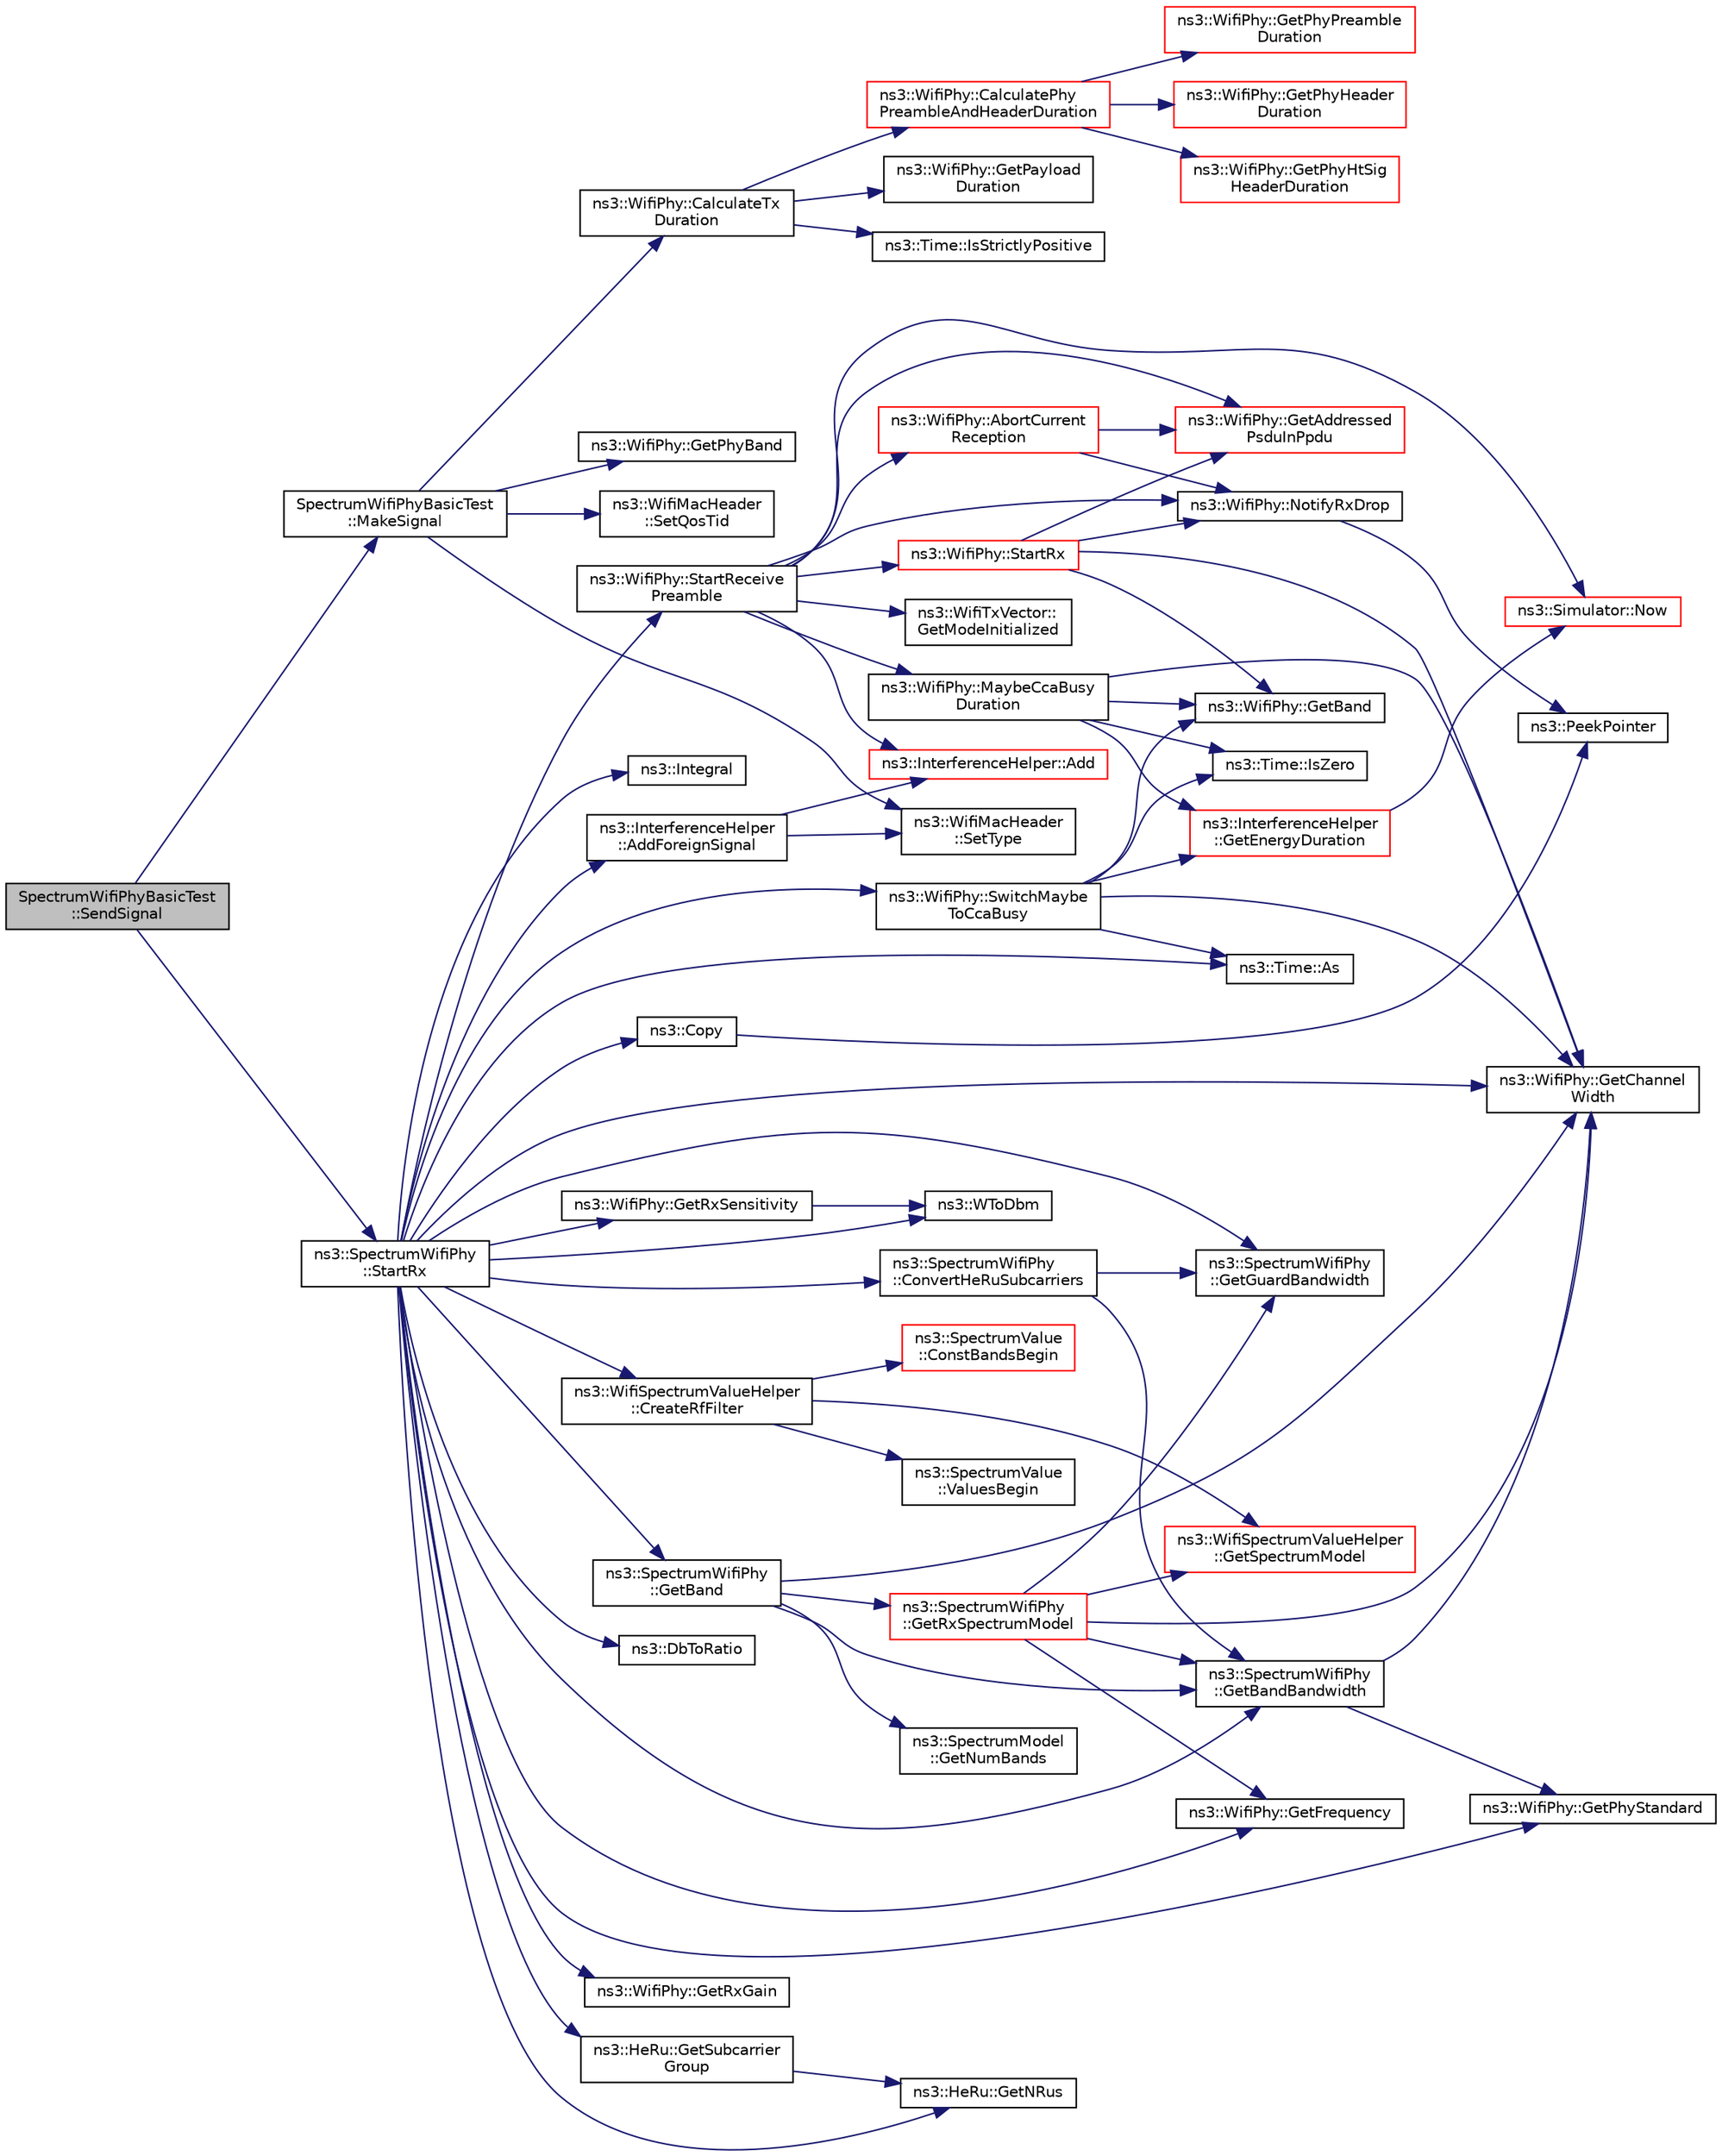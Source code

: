digraph "SpectrumWifiPhyBasicTest::SendSignal"
{
 // LATEX_PDF_SIZE
  edge [fontname="Helvetica",fontsize="10",labelfontname="Helvetica",labelfontsize="10"];
  node [fontname="Helvetica",fontsize="10",shape=record];
  rankdir="LR";
  Node1 [label="SpectrumWifiPhyBasicTest\l::SendSignal",height=0.2,width=0.4,color="black", fillcolor="grey75", style="filled", fontcolor="black",tooltip="Send signal function."];
  Node1 -> Node2 [color="midnightblue",fontsize="10",style="solid",fontname="Helvetica"];
  Node2 [label="SpectrumWifiPhyBasicTest\l::MakeSignal",height=0.2,width=0.4,color="black", fillcolor="white", style="filled",URL="$class_spectrum_wifi_phy_basic_test.html#a131420d781cf323bd84a848053a2fa6e",tooltip="Make signal function."];
  Node2 -> Node3 [color="midnightblue",fontsize="10",style="solid",fontname="Helvetica"];
  Node3 [label="ns3::WifiPhy::CalculateTx\lDuration",height=0.2,width=0.4,color="black", fillcolor="white", style="filled",URL="$classns3_1_1_wifi_phy.html#ab05d00f449ae33a33eb7a5bc2a6a5cc5",tooltip=" "];
  Node3 -> Node4 [color="midnightblue",fontsize="10",style="solid",fontname="Helvetica"];
  Node4 [label="ns3::WifiPhy::CalculatePhy\lPreambleAndHeaderDuration",height=0.2,width=0.4,color="red", fillcolor="white", style="filled",URL="$classns3_1_1_wifi_phy.html#a1793e6110ca3623131def396f487c11d",tooltip=" "];
  Node4 -> Node5 [color="midnightblue",fontsize="10",style="solid",fontname="Helvetica"];
  Node5 [label="ns3::WifiPhy::GetPhyHeader\lDuration",height=0.2,width=0.4,color="red", fillcolor="white", style="filled",URL="$classns3_1_1_wifi_phy.html#aa3d6056d67327dc5a757e5e49f68ab37",tooltip=" "];
  Node4 -> Node27 [color="midnightblue",fontsize="10",style="solid",fontname="Helvetica"];
  Node27 [label="ns3::WifiPhy::GetPhyHtSig\lHeaderDuration",height=0.2,width=0.4,color="red", fillcolor="white", style="filled",URL="$classns3_1_1_wifi_phy.html#a89565e4a68b394ce2a3395e8eba5b01e",tooltip=" "];
  Node4 -> Node28 [color="midnightblue",fontsize="10",style="solid",fontname="Helvetica"];
  Node28 [label="ns3::WifiPhy::GetPhyPreamble\lDuration",height=0.2,width=0.4,color="red", fillcolor="white", style="filled",URL="$classns3_1_1_wifi_phy.html#a9e4f1e101f3b4fdfdad3f4c470a16a6f",tooltip=" "];
  Node3 -> Node35 [color="midnightblue",fontsize="10",style="solid",fontname="Helvetica"];
  Node35 [label="ns3::WifiPhy::GetPayload\lDuration",height=0.2,width=0.4,color="black", fillcolor="white", style="filled",URL="$classns3_1_1_wifi_phy.html#a94ebbcb2b53ed10974ebf34a234b4bb6",tooltip=" "];
  Node3 -> Node36 [color="midnightblue",fontsize="10",style="solid",fontname="Helvetica"];
  Node36 [label="ns3::Time::IsStrictlyPositive",height=0.2,width=0.4,color="black", fillcolor="white", style="filled",URL="$classns3_1_1_time.html#a0d01aeab2308df799ea2f340d816d4c5",tooltip="Exactly equivalent to t > 0."];
  Node2 -> Node37 [color="midnightblue",fontsize="10",style="solid",fontname="Helvetica"];
  Node37 [label="ns3::WifiPhy::GetPhyBand",height=0.2,width=0.4,color="black", fillcolor="white", style="filled",URL="$classns3_1_1_wifi_phy.html#a2b02fa39810ecab33690e7a83660964f",tooltip="Get the configured Wi-Fi band."];
  Node2 -> Node38 [color="midnightblue",fontsize="10",style="solid",fontname="Helvetica"];
  Node38 [label="ns3::WifiMacHeader\l::SetQosTid",height=0.2,width=0.4,color="black", fillcolor="white", style="filled",URL="$classns3_1_1_wifi_mac_header.html#a84a98932f5b66cca86bdfaa9cb1bcf7b",tooltip="Set the TID for the QoS header."];
  Node2 -> Node39 [color="midnightblue",fontsize="10",style="solid",fontname="Helvetica"];
  Node39 [label="ns3::WifiMacHeader\l::SetType",height=0.2,width=0.4,color="black", fillcolor="white", style="filled",URL="$classns3_1_1_wifi_mac_header.html#a71172371f11f1cfcb3912bb03134c285",tooltip="Set Type/Subtype values with the correct values depending on the given type."];
  Node1 -> Node40 [color="midnightblue",fontsize="10",style="solid",fontname="Helvetica"];
  Node40 [label="ns3::SpectrumWifiPhy\l::StartRx",height=0.2,width=0.4,color="black", fillcolor="white", style="filled",URL="$classns3_1_1_spectrum_wifi_phy.html#aead1ebdbaf59361928cd6ffa7abc3161",tooltip="Input method for delivering a signal from the spectrum channel and low-level PHY interface to this Sp..."];
  Node40 -> Node41 [color="midnightblue",fontsize="10",style="solid",fontname="Helvetica"];
  Node41 [label="ns3::InterferenceHelper\l::AddForeignSignal",height=0.2,width=0.4,color="black", fillcolor="white", style="filled",URL="$classns3_1_1_interference_helper.html#a7266c7d6c1f2eabe7bcc08a98a5e9331",tooltip="Add a non-Wifi signal to interference helper."];
  Node41 -> Node42 [color="midnightblue",fontsize="10",style="solid",fontname="Helvetica"];
  Node42 [label="ns3::InterferenceHelper::Add",height=0.2,width=0.4,color="red", fillcolor="white", style="filled",URL="$classns3_1_1_interference_helper.html#ab51b8d7583a1e2d659fccf4f4d406ec6",tooltip="Add the PPDU-related signal to interference helper."];
  Node41 -> Node39 [color="midnightblue",fontsize="10",style="solid",fontname="Helvetica"];
  Node40 -> Node47 [color="midnightblue",fontsize="10",style="solid",fontname="Helvetica"];
  Node47 [label="ns3::Time::As",height=0.2,width=0.4,color="black", fillcolor="white", style="filled",URL="$classns3_1_1_time.html#ad5198e31c2512226ca0e58b31fad7fd0",tooltip="Attach a unit to a Time, to facilitate output in a specific unit."];
  Node40 -> Node48 [color="midnightblue",fontsize="10",style="solid",fontname="Helvetica"];
  Node48 [label="ns3::SpectrumWifiPhy\l::ConvertHeRuSubcarriers",height=0.2,width=0.4,color="black", fillcolor="white", style="filled",URL="$classns3_1_1_spectrum_wifi_phy.html#aff1f13df5cb050725a5bca70ad7455d3",tooltip=" "];
  Node48 -> Node49 [color="midnightblue",fontsize="10",style="solid",fontname="Helvetica"];
  Node49 [label="ns3::SpectrumWifiPhy\l::GetBandBandwidth",height=0.2,width=0.4,color="black", fillcolor="white", style="filled",URL="$classns3_1_1_spectrum_wifi_phy.html#a41a29304f5453abfbc59872f6725aa56",tooltip=" "];
  Node49 -> Node50 [color="midnightblue",fontsize="10",style="solid",fontname="Helvetica"];
  Node50 [label="ns3::WifiPhy::GetChannel\lWidth",height=0.2,width=0.4,color="black", fillcolor="white", style="filled",URL="$classns3_1_1_wifi_phy.html#af55a96fc67e724abd99aeaeab826187f",tooltip=" "];
  Node49 -> Node51 [color="midnightblue",fontsize="10",style="solid",fontname="Helvetica"];
  Node51 [label="ns3::WifiPhy::GetPhyStandard",height=0.2,width=0.4,color="black", fillcolor="white", style="filled",URL="$classns3_1_1_wifi_phy.html#a74592831f3eccb4d570a0e3d82940817",tooltip="Get the configured Wi-Fi standard."];
  Node48 -> Node52 [color="midnightblue",fontsize="10",style="solid",fontname="Helvetica"];
  Node52 [label="ns3::SpectrumWifiPhy\l::GetGuardBandwidth",height=0.2,width=0.4,color="black", fillcolor="white", style="filled",URL="$classns3_1_1_spectrum_wifi_phy.html#a47d771005e6886bc1ec0d4bbe4f433ba",tooltip=" "];
  Node40 -> Node53 [color="midnightblue",fontsize="10",style="solid",fontname="Helvetica"];
  Node53 [label="ns3::Copy",height=0.2,width=0.4,color="black", fillcolor="white", style="filled",URL="$namespacens3.html#a952d99f6d759fee74dda19f308451bc1",tooltip="Return a deep copy of a Ptr."];
  Node53 -> Node54 [color="midnightblue",fontsize="10",style="solid",fontname="Helvetica"];
  Node54 [label="ns3::PeekPointer",height=0.2,width=0.4,color="black", fillcolor="white", style="filled",URL="$namespacens3.html#af2a7557fe9afdd98d8f6f8f6e412cf5a",tooltip=" "];
  Node40 -> Node55 [color="midnightblue",fontsize="10",style="solid",fontname="Helvetica"];
  Node55 [label="ns3::WifiSpectrumValueHelper\l::CreateRfFilter",height=0.2,width=0.4,color="black", fillcolor="white", style="filled",URL="$classns3_1_1_wifi_spectrum_value_helper.html#af9baff9dc6d17faa49304680616fd327",tooltip="Create a spectral density corresponding to the RF filter."];
  Node55 -> Node56 [color="midnightblue",fontsize="10",style="solid",fontname="Helvetica"];
  Node56 [label="ns3::SpectrumValue\l::ConstBandsBegin",height=0.2,width=0.4,color="red", fillcolor="white", style="filled",URL="$classns3_1_1_spectrum_value.html#a501f15b406f5a39f71356e3b79072b5b",tooltip=" "];
  Node55 -> Node58 [color="midnightblue",fontsize="10",style="solid",fontname="Helvetica"];
  Node58 [label="ns3::WifiSpectrumValueHelper\l::GetSpectrumModel",height=0.2,width=0.4,color="red", fillcolor="white", style="filled",URL="$classns3_1_1_wifi_spectrum_value_helper.html#a81866460c45fba7db3fcc41b772e17f1",tooltip="Return a SpectrumModel instance corresponding to the center frequency and channel width."];
  Node55 -> Node61 [color="midnightblue",fontsize="10",style="solid",fontname="Helvetica"];
  Node61 [label="ns3::SpectrumValue\l::ValuesBegin",height=0.2,width=0.4,color="black", fillcolor="white", style="filled",URL="$classns3_1_1_spectrum_value.html#a3b1adae7ee52561bf560d7b604d9947d",tooltip=" "];
  Node40 -> Node62 [color="midnightblue",fontsize="10",style="solid",fontname="Helvetica"];
  Node62 [label="ns3::DbToRatio",height=0.2,width=0.4,color="black", fillcolor="white", style="filled",URL="$namespacens3.html#ad82c32f157b4f17d3165d6565697b64d",tooltip="Convert from dB to ratio."];
  Node40 -> Node63 [color="midnightblue",fontsize="10",style="solid",fontname="Helvetica"];
  Node63 [label="ns3::SpectrumWifiPhy\l::GetBand",height=0.2,width=0.4,color="black", fillcolor="white", style="filled",URL="$classns3_1_1_spectrum_wifi_phy.html#a5d5b3b3a00a0e571cd51b62dab5790db",tooltip="Get the start band index and the stop band index for a given band."];
  Node63 -> Node49 [color="midnightblue",fontsize="10",style="solid",fontname="Helvetica"];
  Node63 -> Node50 [color="midnightblue",fontsize="10",style="solid",fontname="Helvetica"];
  Node63 -> Node64 [color="midnightblue",fontsize="10",style="solid",fontname="Helvetica"];
  Node64 [label="ns3::SpectrumModel\l::GetNumBands",height=0.2,width=0.4,color="black", fillcolor="white", style="filled",URL="$classns3_1_1_spectrum_model.html#a87535fb130f405c7537e963063c0deb8",tooltip=" "];
  Node63 -> Node65 [color="midnightblue",fontsize="10",style="solid",fontname="Helvetica"];
  Node65 [label="ns3::SpectrumWifiPhy\l::GetRxSpectrumModel",height=0.2,width=0.4,color="red", fillcolor="white", style="filled",URL="$classns3_1_1_spectrum_wifi_phy.html#acf0b11dce74dc51c4b62c36517d07a9f",tooltip=" "];
  Node65 -> Node49 [color="midnightblue",fontsize="10",style="solid",fontname="Helvetica"];
  Node65 -> Node50 [color="midnightblue",fontsize="10",style="solid",fontname="Helvetica"];
  Node65 -> Node66 [color="midnightblue",fontsize="10",style="solid",fontname="Helvetica"];
  Node66 [label="ns3::WifiPhy::GetFrequency",height=0.2,width=0.4,color="black", fillcolor="white", style="filled",URL="$classns3_1_1_wifi_phy.html#afca470e272ec5c3126da63c0a6102f4c",tooltip=" "];
  Node65 -> Node52 [color="midnightblue",fontsize="10",style="solid",fontname="Helvetica"];
  Node65 -> Node58 [color="midnightblue",fontsize="10",style="solid",fontname="Helvetica"];
  Node40 -> Node49 [color="midnightblue",fontsize="10",style="solid",fontname="Helvetica"];
  Node40 -> Node50 [color="midnightblue",fontsize="10",style="solid",fontname="Helvetica"];
  Node40 -> Node66 [color="midnightblue",fontsize="10",style="solid",fontname="Helvetica"];
  Node40 -> Node52 [color="midnightblue",fontsize="10",style="solid",fontname="Helvetica"];
  Node40 -> Node69 [color="midnightblue",fontsize="10",style="solid",fontname="Helvetica"];
  Node69 [label="ns3::HeRu::GetNRus",height=0.2,width=0.4,color="black", fillcolor="white", style="filled",URL="$classns3_1_1_he_ru.html#a71cc57e71a9a37d652fcd25ab9d5140b",tooltip="Get the number of distinct RUs of the given type (number of tones) available in a HE PPDU of the give..."];
  Node40 -> Node51 [color="midnightblue",fontsize="10",style="solid",fontname="Helvetica"];
  Node40 -> Node72 [color="midnightblue",fontsize="10",style="solid",fontname="Helvetica"];
  Node72 [label="ns3::WifiPhy::GetRxGain",height=0.2,width=0.4,color="black", fillcolor="white", style="filled",URL="$classns3_1_1_wifi_phy.html#ab7e2d1d8eacfce01a5504d3d4c97476f",tooltip="Return the reception gain (dB)."];
  Node40 -> Node73 [color="midnightblue",fontsize="10",style="solid",fontname="Helvetica"];
  Node73 [label="ns3::WifiPhy::GetRxSensitivity",height=0.2,width=0.4,color="black", fillcolor="white", style="filled",URL="$classns3_1_1_wifi_phy.html#acc8eba804fc3b0118fc483954f665e22",tooltip="Return the receive sensitivity threshold (dBm)."];
  Node73 -> Node74 [color="midnightblue",fontsize="10",style="solid",fontname="Helvetica"];
  Node74 [label="ns3::WToDbm",height=0.2,width=0.4,color="black", fillcolor="white", style="filled",URL="$namespacens3.html#a256abf4ba6bab6e20f8419fff00e73e2",tooltip="Convert from Watts to dBm."];
  Node40 -> Node70 [color="midnightblue",fontsize="10",style="solid",fontname="Helvetica"];
  Node70 [label="ns3::HeRu::GetSubcarrier\lGroup",height=0.2,width=0.4,color="black", fillcolor="white", style="filled",URL="$classns3_1_1_he_ru.html#ab43abc3c32eedf5644070f3c9bb5b57e",tooltip="Get the subcarrier group of the RU having the given index among all the RUs of the given type (number..."];
  Node70 -> Node69 [color="midnightblue",fontsize="10",style="solid",fontname="Helvetica"];
  Node40 -> Node75 [color="midnightblue",fontsize="10",style="solid",fontname="Helvetica"];
  Node75 [label="ns3::Integral",height=0.2,width=0.4,color="black", fillcolor="white", style="filled",URL="$namespacens3.html#a3dd3817567502f8bc77b04e47134c070",tooltip=" "];
  Node40 -> Node76 [color="midnightblue",fontsize="10",style="solid",fontname="Helvetica"];
  Node76 [label="ns3::WifiPhy::StartReceive\lPreamble",height=0.2,width=0.4,color="black", fillcolor="white", style="filled",URL="$classns3_1_1_wifi_phy.html#af931f42dfd80e57d56822a021b13f9a7",tooltip="Start receiving the PHY preamble of a PPDU (i.e."];
  Node76 -> Node77 [color="midnightblue",fontsize="10",style="solid",fontname="Helvetica"];
  Node77 [label="ns3::WifiPhy::AbortCurrent\lReception",height=0.2,width=0.4,color="red", fillcolor="white", style="filled",URL="$classns3_1_1_wifi_phy.html#a4729f4a5f331978f9b70880a81feaa3b",tooltip="Due to newly arrived signal, the current reception cannot be continued and has to be aborted."];
  Node77 -> Node131 [color="midnightblue",fontsize="10",style="solid",fontname="Helvetica"];
  Node131 [label="ns3::WifiPhy::GetAddressed\lPsduInPpdu",height=0.2,width=0.4,color="red", fillcolor="white", style="filled",URL="$classns3_1_1_wifi_phy.html#a1f8556187bd0e7680a013cab7dc67346",tooltip="Get the PSDU addressed to that PHY in a PPDU (useful for MU PPDU)."];
  Node77 -> Node141 [color="midnightblue",fontsize="10",style="solid",fontname="Helvetica"];
  Node141 [label="ns3::WifiPhy::NotifyRxDrop",height=0.2,width=0.4,color="black", fillcolor="white", style="filled",URL="$classns3_1_1_wifi_phy.html#a3260ec7be02b6716e57af6c682bff96a",tooltip="Public method used to fire a PhyRxDrop trace."];
  Node141 -> Node54 [color="midnightblue",fontsize="10",style="solid",fontname="Helvetica"];
  Node76 -> Node42 [color="midnightblue",fontsize="10",style="solid",fontname="Helvetica"];
  Node76 -> Node131 [color="midnightblue",fontsize="10",style="solid",fontname="Helvetica"];
  Node76 -> Node143 [color="midnightblue",fontsize="10",style="solid",fontname="Helvetica"];
  Node143 [label="ns3::WifiTxVector::\lGetModeInitialized",height=0.2,width=0.4,color="black", fillcolor="white", style="filled",URL="$classns3_1_1_wifi_tx_vector.html#a76c67ceafbc307fd41d049c1b3740761",tooltip=" "];
  Node76 -> Node144 [color="midnightblue",fontsize="10",style="solid",fontname="Helvetica"];
  Node144 [label="ns3::WifiPhy::MaybeCcaBusy\lDuration",height=0.2,width=0.4,color="black", fillcolor="white", style="filled",URL="$classns3_1_1_wifi_phy.html#aa4598d83591258697a98d1c2dad5473a",tooltip="Eventually switch to CCA busy."];
  Node144 -> Node145 [color="midnightblue",fontsize="10",style="solid",fontname="Helvetica"];
  Node145 [label="ns3::WifiPhy::GetBand",height=0.2,width=0.4,color="black", fillcolor="white", style="filled",URL="$classns3_1_1_wifi_phy.html#a88a126855bbc3ad1fd19020cf5c9d2a3",tooltip="Get the start band index and the stop band index for a given band."];
  Node144 -> Node50 [color="midnightblue",fontsize="10",style="solid",fontname="Helvetica"];
  Node144 -> Node146 [color="midnightblue",fontsize="10",style="solid",fontname="Helvetica"];
  Node146 [label="ns3::InterferenceHelper\l::GetEnergyDuration",height=0.2,width=0.4,color="red", fillcolor="white", style="filled",URL="$classns3_1_1_interference_helper.html#aaea06c0f0673da9d296066afc74055ad",tooltip=" "];
  Node146 -> Node117 [color="midnightblue",fontsize="10",style="solid",fontname="Helvetica"];
  Node117 [label="ns3::Simulator::Now",height=0.2,width=0.4,color="red", fillcolor="white", style="filled",URL="$classns3_1_1_simulator.html#ac3178fa975b419f7875e7105be122800",tooltip="Return the current simulation virtual time."];
  Node144 -> Node147 [color="midnightblue",fontsize="10",style="solid",fontname="Helvetica"];
  Node147 [label="ns3::Time::IsZero",height=0.2,width=0.4,color="black", fillcolor="white", style="filled",URL="$classns3_1_1_time.html#ac4f1f3f3aeff82c1a7d96e0b0ae2220b",tooltip="Exactly equivalent to t == 0."];
  Node76 -> Node141 [color="midnightblue",fontsize="10",style="solid",fontname="Helvetica"];
  Node76 -> Node117 [color="midnightblue",fontsize="10",style="solid",fontname="Helvetica"];
  Node76 -> Node148 [color="midnightblue",fontsize="10",style="solid",fontname="Helvetica"];
  Node148 [label="ns3::WifiPhy::StartRx",height=0.2,width=0.4,color="red", fillcolor="white", style="filled",URL="$classns3_1_1_wifi_phy.html#aa648c638c7142f2b3ab902b428710290",tooltip="Starting receiving the PPDU after having detected the medium is idle or after a reception switch."];
  Node148 -> Node131 [color="midnightblue",fontsize="10",style="solid",fontname="Helvetica"];
  Node148 -> Node145 [color="midnightblue",fontsize="10",style="solid",fontname="Helvetica"];
  Node148 -> Node50 [color="midnightblue",fontsize="10",style="solid",fontname="Helvetica"];
  Node148 -> Node141 [color="midnightblue",fontsize="10",style="solid",fontname="Helvetica"];
  Node40 -> Node279 [color="midnightblue",fontsize="10",style="solid",fontname="Helvetica"];
  Node279 [label="ns3::WifiPhy::SwitchMaybe\lToCcaBusy",height=0.2,width=0.4,color="black", fillcolor="white", style="filled",URL="$classns3_1_1_wifi_phy.html#a75f5905e356d1cdff251043fa10c158e",tooltip="Check if PHY state should move to CCA busy state based on current state of interference tracker."];
  Node279 -> Node47 [color="midnightblue",fontsize="10",style="solid",fontname="Helvetica"];
  Node279 -> Node145 [color="midnightblue",fontsize="10",style="solid",fontname="Helvetica"];
  Node279 -> Node50 [color="midnightblue",fontsize="10",style="solid",fontname="Helvetica"];
  Node279 -> Node146 [color="midnightblue",fontsize="10",style="solid",fontname="Helvetica"];
  Node279 -> Node147 [color="midnightblue",fontsize="10",style="solid",fontname="Helvetica"];
  Node40 -> Node74 [color="midnightblue",fontsize="10",style="solid",fontname="Helvetica"];
}
